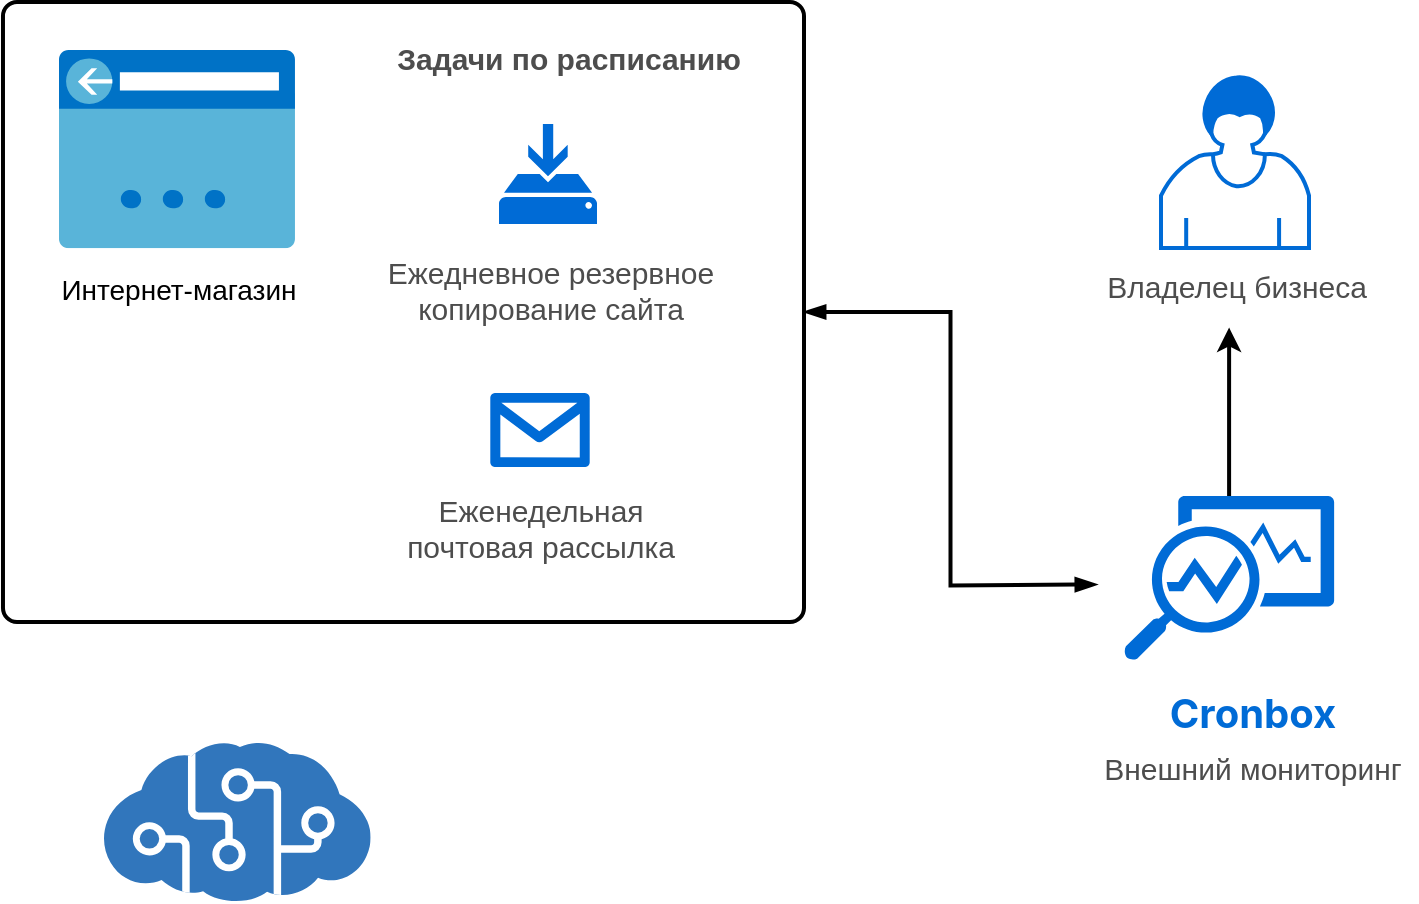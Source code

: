<mxfile version="13.3.5" type="device" pages="2"><diagram id="gB0BMt4uWaNnVPgc5lTJ" name="Page-1"><mxGraphModel dx="980" dy="463" grid="0" gridSize="10" guides="1" tooltips="1" connect="1" arrows="1" fold="1" page="1" pageScale="1" pageWidth="827" pageHeight="1169" math="0" shadow="0" extFonts="Inter^https://fonts.googleapis.com/css?family=Inter"><root><mxCell id="0"/><mxCell id="1" parent="0"/><mxCell id="eyGrx0cPBr35A2CSSdS9-25" style="edgeStyle=orthogonalEdgeStyle;rounded=0;orthogonalLoop=1;jettySize=auto;html=1;strokeWidth=2;fontSize=14;fontColor=#4D4D4D;startArrow=blockThin;startFill=1;endArrow=blockThin;endFill=1;" edge="1" parent="1" source="eyGrx0cPBr35A2CSSdS9-10"><mxGeometry relative="1" as="geometry"><mxPoint x="584.471" y="319.238" as="targetPoint"/></mxGeometry></mxCell><mxCell id="eyGrx0cPBr35A2CSSdS9-10" value="" style="rounded=1;whiteSpace=wrap;html=1;absoluteArcSize=1;arcSize=14;strokeWidth=2;" vertex="1" parent="1"><mxGeometry x="37.49" y="28" width="400.51" height="310" as="geometry"/></mxCell><mxCell id="eyGrx0cPBr35A2CSSdS9-7" value="" style="aspect=fixed;html=1;points=[];align=center;image;fontSize=12;image=img/lib/mscae/ClassicIPAddress.svg;" vertex="1" parent="1"><mxGeometry x="65.49" y="52" width="118" height="99.12" as="geometry"/></mxCell><mxCell id="eyGrx0cPBr35A2CSSdS9-8" value="Интернет-магазин" style="text;html=1;align=center;verticalAlign=middle;resizable=0;points=[];autosize=1;fontSize=14;" vertex="1" parent="1"><mxGeometry x="59.99" y="161" width="131" height="21" as="geometry"/></mxCell><mxCell id="eyGrx0cPBr35A2CSSdS9-16" value="" style="aspect=fixed;pointerEvents=1;shadow=0;dashed=0;html=1;strokeColor=none;labelPosition=center;verticalLabelPosition=bottom;verticalAlign=top;align=center;shape=mxgraph.azure.message2;fontSize=15;fontColor=#4D4D4D;fillColor=#006BD6;" vertex="1" parent="1"><mxGeometry x="281" y="223.5" width="50" height="37" as="geometry"/></mxCell><mxCell id="eyGrx0cPBr35A2CSSdS9-18" value="Задачи по расписанию" style="text;html=1;align=center;verticalAlign=middle;resizable=0;points=[];autosize=1;fontSize=15;fontColor=#4D4D4D;fontStyle=1" vertex="1" parent="1"><mxGeometry x="228" y="45" width="184" height="22" as="geometry"/></mxCell><mxCell id="eyGrx0cPBr35A2CSSdS9-17" value="Еженедельная&lt;br&gt;почтовая рассылка" style="text;html=1;align=center;verticalAlign=middle;resizable=0;points=[];autosize=1;fontSize=15;fontColor=#4D4D4D;" vertex="1" parent="1"><mxGeometry x="234" y="271" width="144" height="39" as="geometry"/></mxCell><mxCell id="eyGrx0cPBr35A2CSSdS9-21" value="" style="group" vertex="1" connectable="0" parent="1"><mxGeometry x="224" y="89" width="173" height="102" as="geometry"/></mxCell><mxCell id="eyGrx0cPBr35A2CSSdS9-19" value="" style="aspect=fixed;pointerEvents=1;shadow=0;dashed=0;html=1;strokeColor=none;labelPosition=center;verticalLabelPosition=bottom;verticalAlign=top;align=center;shape=mxgraph.mscae.enterprise.backup_local;fontSize=15;fontColor=#4D4D4D;fillColor=#006BD6;" vertex="1" parent="eyGrx0cPBr35A2CSSdS9-21"><mxGeometry x="61.5" width="49" height="50" as="geometry"/></mxCell><mxCell id="eyGrx0cPBr35A2CSSdS9-20" value="Ежедневное резервное &lt;br&gt;копирование сайта" style="text;html=1;align=center;verticalAlign=middle;resizable=0;points=[];autosize=1;fontSize=15;fontColor=#4D4D4D;" vertex="1" parent="eyGrx0cPBr35A2CSSdS9-21"><mxGeometry y="63" width="173" height="39" as="geometry"/></mxCell><mxCell id="eyGrx0cPBr35A2CSSdS9-22" value="" style="group" vertex="1" connectable="0" parent="1"><mxGeometry x="585" y="65" width="137" height="116" as="geometry"/></mxCell><mxCell id="eyGrx0cPBr35A2CSSdS9-1" value="" style="shape=mxgraph.bpmn.user_task;html=1;outlineConnect=0;strokeColor=#006BD6;strokeWidth=2;" vertex="1" parent="eyGrx0cPBr35A2CSSdS9-22"><mxGeometry x="31.5" width="74" height="86" as="geometry"/></mxCell><mxCell id="eyGrx0cPBr35A2CSSdS9-14" value="Владелец бизнеса" style="text;html=1;align=center;verticalAlign=middle;resizable=0;points=[];autosize=1;fontSize=15;fontColor=#4D4D4D;" vertex="1" parent="eyGrx0cPBr35A2CSSdS9-22"><mxGeometry y="94" width="137" height="22" as="geometry"/></mxCell><mxCell id="eyGrx0cPBr35A2CSSdS9-23" value="" style="group" vertex="1" connectable="0" parent="1"><mxGeometry x="579" y="275" width="165" height="147" as="geometry"/></mxCell><mxCell id="eyGrx0cPBr35A2CSSdS9-11" value="" style="aspect=fixed;pointerEvents=1;shadow=0;dashed=0;html=1;strokeColor=none;labelPosition=center;verticalLabelPosition=bottom;verticalAlign=top;align=center;shape=mxgraph.mscae.enterprise.monitor_running_apps;fillColor=#006BD6;" vertex="1" parent="eyGrx0cPBr35A2CSSdS9-23"><mxGeometry x="19" width="105.13" height="82" as="geometry"/></mxCell><mxCell id="eyGrx0cPBr35A2CSSdS9-12" value="Внешний мониторинг" style="text;html=1;align=center;verticalAlign=middle;resizable=0;points=[];autosize=1;fontSize=15;fontColor=#4D4D4D;" vertex="1" parent="eyGrx0cPBr35A2CSSdS9-23"><mxGeometry y="125" width="165" height="22" as="geometry"/></mxCell><mxCell id="eyGrx0cPBr35A2CSSdS9-13" value="Cronbox" style="text;html=1;align=center;verticalAlign=middle;resizable=0;points=[];autosize=1;fontSize=20;fontStyle=1;fontColor=#006BD6;fontFamily=Inter;FType=g;" vertex="1" parent="eyGrx0cPBr35A2CSSdS9-23"><mxGeometry x="38" y="94" width="89" height="28" as="geometry"/></mxCell><mxCell id="eyGrx0cPBr35A2CSSdS9-24" style="edgeStyle=orthogonalEdgeStyle;rounded=0;orthogonalLoop=1;jettySize=auto;html=1;fontSize=14;fontColor=#4D4D4D;strokeWidth=2;" edge="1" parent="1" source="eyGrx0cPBr35A2CSSdS9-11"><mxGeometry relative="1" as="geometry"><mxPoint x="650.565" y="190.776" as="targetPoint"/></mxGeometry></mxCell><mxCell id="eyGrx0cPBr35A2CSSdS9-27" value="" style="aspect=fixed;html=1;points=[];align=center;image;fontSize=12;image=img/lib/mscae/Cognitive_Services.svg;strokeColor=#006BD6;strokeWidth=2;fillColor=#006BD6;" vertex="1" parent="1"><mxGeometry x="88" y="398" width="133.33" height="80" as="geometry"/></mxCell></root></mxGraphModel></diagram><diagram id="1YbOk9k-_3Ux1num2eSh" name="Page-2"><mxGraphModel dx="980" dy="463" grid="0" gridSize="10" guides="1" tooltips="1" connect="1" arrows="1" fold="1" page="1" pageScale="1" pageWidth="827" pageHeight="1169" math="0" shadow="0"><root><mxCell id="-a4bH3t4F-9JPpN7ieNU-0"/><mxCell id="-a4bH3t4F-9JPpN7ieNU-1" parent="-a4bH3t4F-9JPpN7ieNU-0"/><mxCell id="-a4bH3t4F-9JPpN7ieNU-4" value="Работает 24/7/365" style="text;html=1;align=center;verticalAlign=middle;resizable=0;points=[];autosize=1;fontSize=16;fontColor=#4D4D4D;fontStyle=1" vertex="1" parent="-a4bH3t4F-9JPpN7ieNU-1"><mxGeometry x="37" y="257" width="152" height="22" as="geometry"/></mxCell><mxCell id="-a4bH3t4F-9JPpN7ieNU-5" value="Хранит историю событий" style="text;html=1;align=center;verticalAlign=middle;resizable=0;points=[];autosize=1;fontSize=16;fontColor=#4D4D4D;fontStyle=1" vertex="1" parent="-a4bH3t4F-9JPpN7ieNU-1"><mxGeometry x="486.5" y="257" width="217" height="22" as="geometry"/></mxCell><mxCell id="-a4bH3t4F-9JPpN7ieNU-6" value="Своевременно уведомляет&lt;br style=&quot;font-size: 16px;&quot;&gt;о проблемах" style="text;html=1;align=center;verticalAlign=middle;resizable=0;points=[];autosize=1;fontSize=16;fontColor=#4D4D4D;fontStyle=1" vertex="1" parent="-a4bH3t4F-9JPpN7ieNU-1"><mxGeometry x="225.5" y="255" width="228" height="41" as="geometry"/></mxCell><mxCell id="-a4bH3t4F-9JPpN7ieNU-7" value="" style="group" vertex="1" connectable="0" parent="-a4bH3t4F-9JPpN7ieNU-1"><mxGeometry x="265" y="44" width="149" height="125" as="geometry"/></mxCell><mxCell id="-a4bH3t4F-9JPpN7ieNU-2" value="" style="aspect=fixed;html=1;points=[];align=center;image;fontSize=12;image=img/lib/mscae/Cognitive_Services.svg;strokeColor=#006BD6;strokeWidth=2;fillColor=#006BD6;" vertex="1" parent="-a4bH3t4F-9JPpN7ieNU-7"><mxGeometry x="18.66" width="111.67" height="67" as="geometry"/></mxCell><mxCell id="-a4bH3t4F-9JPpN7ieNU-3" value="Автоматический &lt;br&gt;мониторинг" style="text;html=1;align=center;verticalAlign=middle;resizable=0;points=[];autosize=1;fontSize=18;fontColor=#4D4D4D;" vertex="1" parent="-a4bH3t4F-9JPpN7ieNU-7"><mxGeometry y="78" width="149" height="47" as="geometry"/></mxCell><mxCell id="-a4bH3t4F-9JPpN7ieNU-8" value="Можно проследить динамику" style="text;html=1;align=center;verticalAlign=middle;resizable=0;points=[];autosize=1;fontSize=14;fontColor=#4D4D4D;" vertex="1" parent="-a4bH3t4F-9JPpN7ieNU-1"><mxGeometry x="498" y="300" width="203" height="21" as="geometry"/></mxCell><mxCell id="-a4bH3t4F-9JPpN7ieNU-9" value="" style="aspect=fixed;html=1;points=[];align=center;image;fontSize=12;image=img/lib/mscae/Functions.svg;strokeColor=#006BD6;strokeWidth=2;fillColor=#006BD6;" vertex="1" parent="-a4bH3t4F-9JPpN7ieNU-1"><mxGeometry x="314.51" y="198" width="49.99" height="46" as="geometry"/></mxCell><mxCell id="-a4bH3t4F-9JPpN7ieNU-10" value="" style="aspect=fixed;html=1;points=[];align=center;image;fontSize=12;image=img/lib/mscae/Batch_Accounts.svg;strokeColor=#006BD6;strokeWidth=2;fillColor=#006BD6;" vertex="1" parent="-a4bH3t4F-9JPpN7ieNU-1"><mxGeometry x="570" y="197" width="50" height="48" as="geometry"/></mxCell><mxCell id="-a4bH3t4F-9JPpN7ieNU-11" value="" style="aspect=fixed;html=1;points=[];align=center;image;fontSize=12;image=img/lib/mscae/HDInsightClusters.svg;strokeColor=#006BD6;strokeWidth=2;fillColor=#006BD6;" vertex="1" parent="-a4bH3t4F-9JPpN7ieNU-1"><mxGeometry x="83" y="196.5" width="50" height="49" as="geometry"/></mxCell><mxCell id="-a4bH3t4F-9JPpN7ieNU-12" value="Без отпусков и больничных" style="text;html=1;align=center;verticalAlign=middle;resizable=0;points=[];autosize=1;fontSize=14;fontColor=#4D4D4D;" vertex="1" parent="-a4bH3t4F-9JPpN7ieNU-1"><mxGeometry x="11" y="300" width="191" height="21" as="geometry"/></mxCell><mxCell id="-a4bH3t4F-9JPpN7ieNU-13" value="Пока проблему ещё можно решить" style="text;html=1;align=center;verticalAlign=middle;resizable=0;points=[];autosize=1;fontSize=14;fontColor=#4D4D4D;" vertex="1" parent="-a4bH3t4F-9JPpN7ieNU-1"><mxGeometry x="219" y="300" width="241" height="21" as="geometry"/></mxCell></root></mxGraphModel></diagram></mxfile>